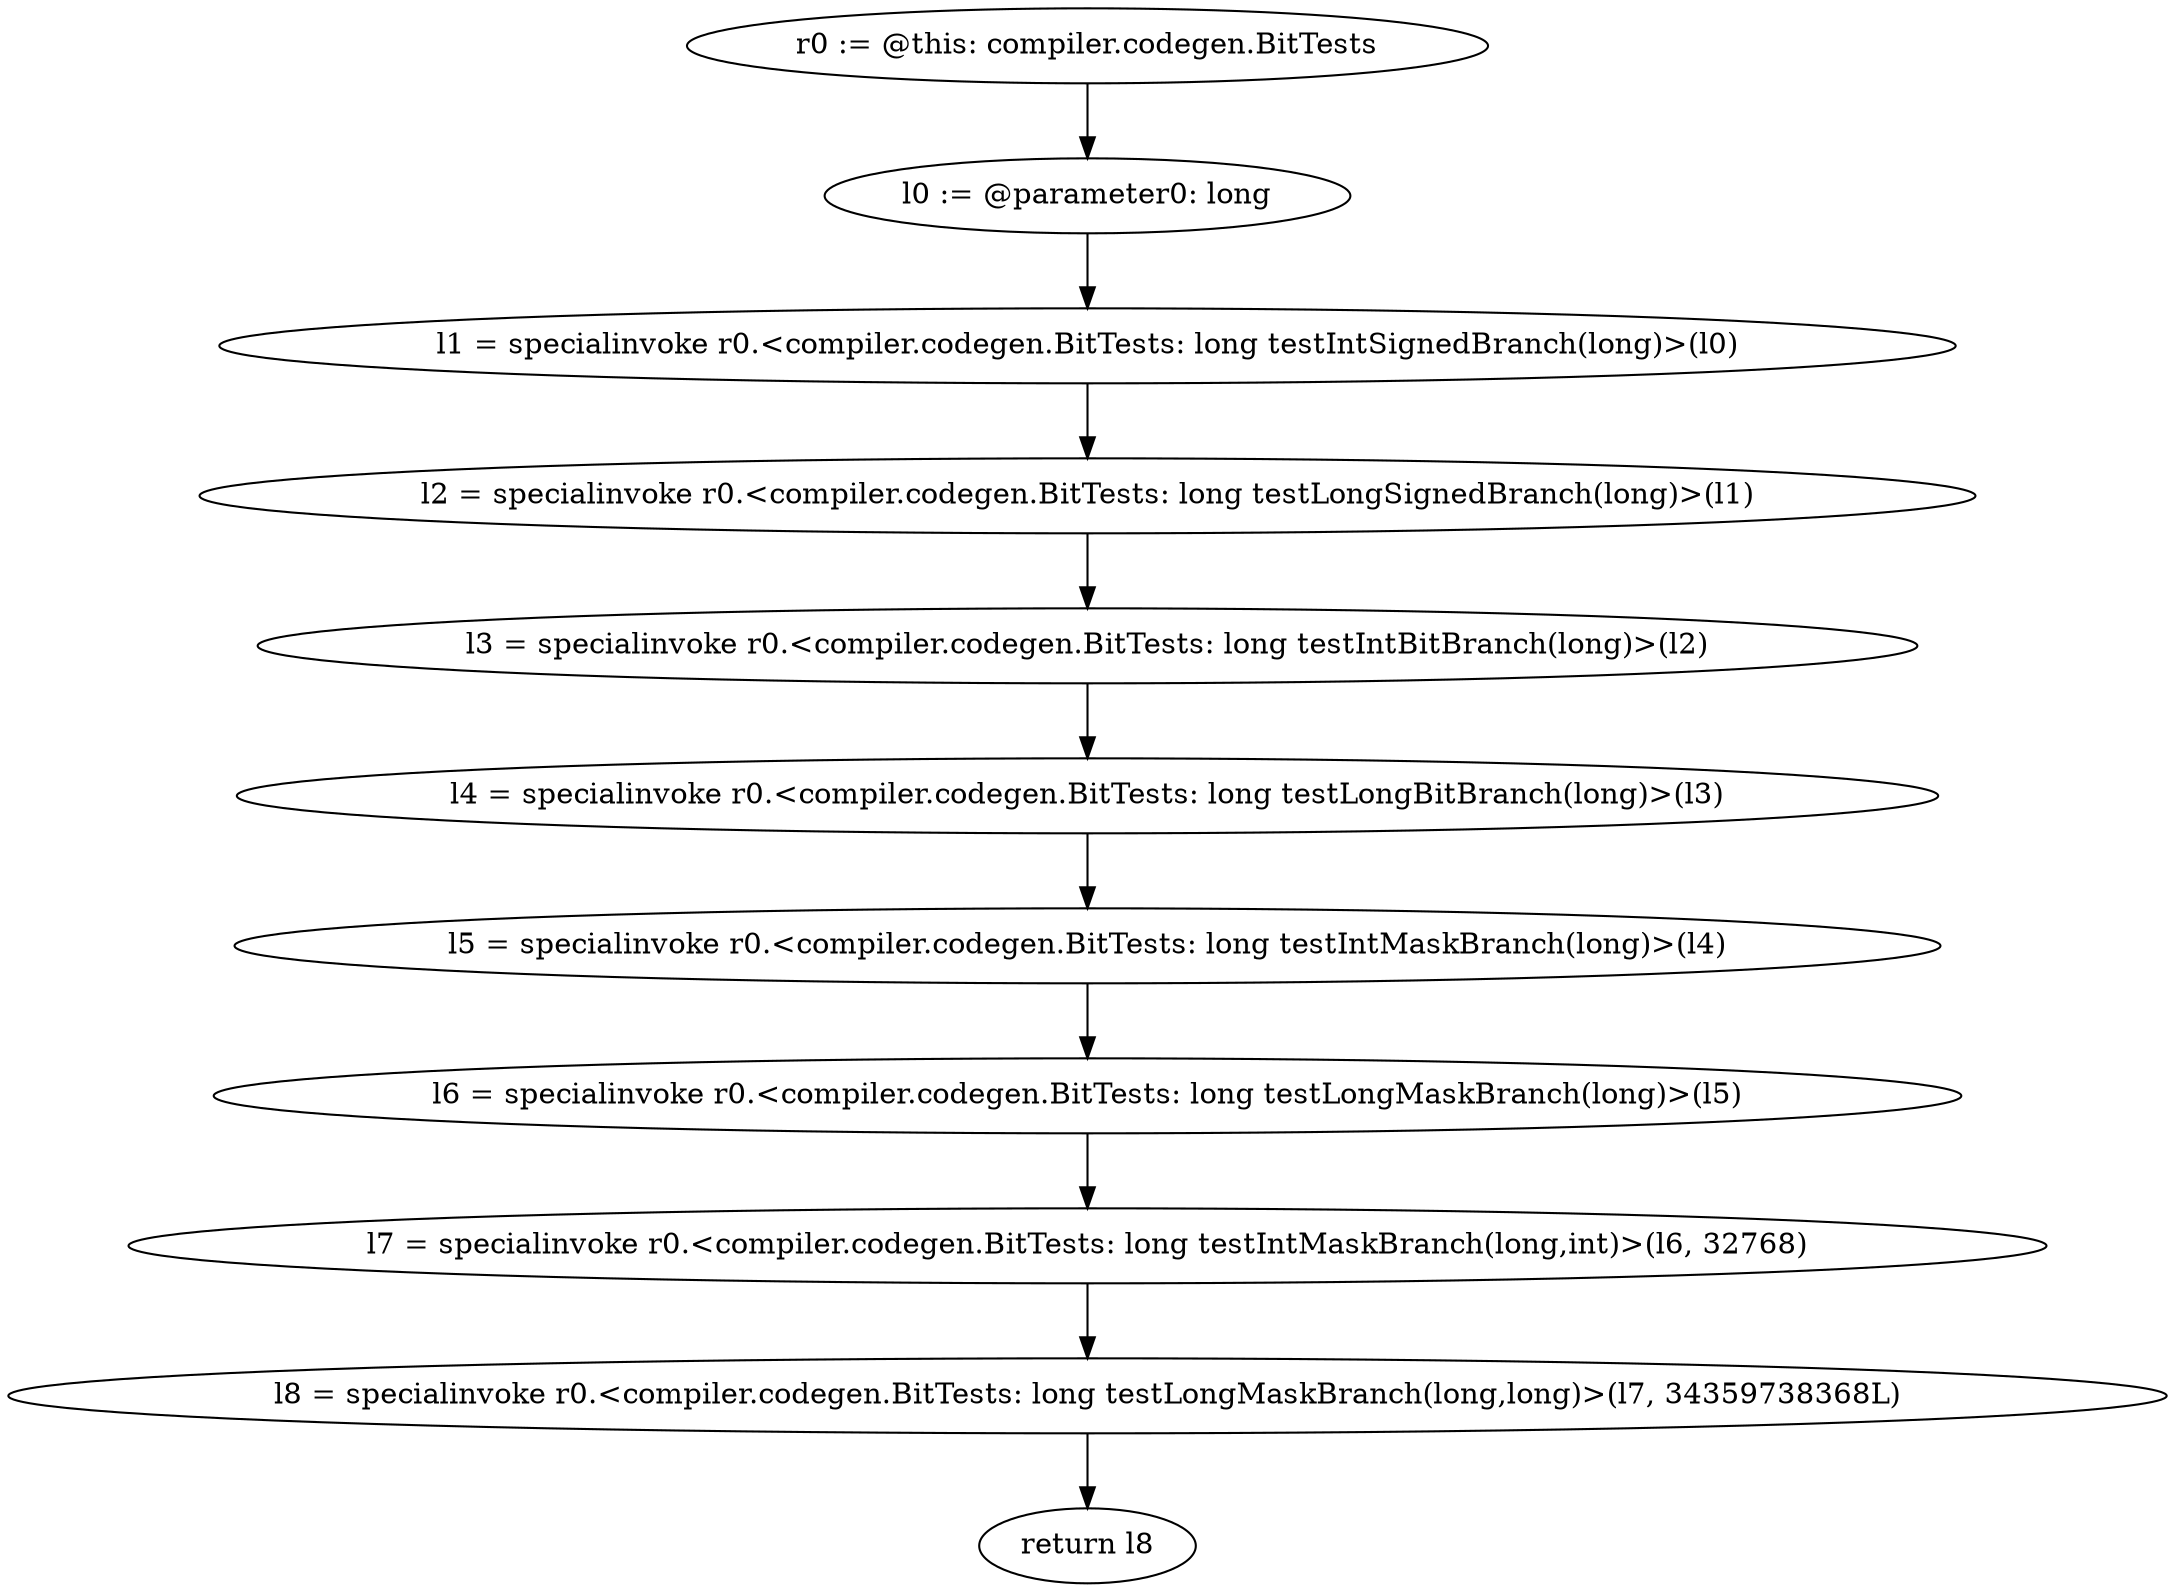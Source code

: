 digraph "unitGraph" {
    "r0 := @this: compiler.codegen.BitTests"
    "l0 := @parameter0: long"
    "l1 = specialinvoke r0.<compiler.codegen.BitTests: long testIntSignedBranch(long)>(l0)"
    "l2 = specialinvoke r0.<compiler.codegen.BitTests: long testLongSignedBranch(long)>(l1)"
    "l3 = specialinvoke r0.<compiler.codegen.BitTests: long testIntBitBranch(long)>(l2)"
    "l4 = specialinvoke r0.<compiler.codegen.BitTests: long testLongBitBranch(long)>(l3)"
    "l5 = specialinvoke r0.<compiler.codegen.BitTests: long testIntMaskBranch(long)>(l4)"
    "l6 = specialinvoke r0.<compiler.codegen.BitTests: long testLongMaskBranch(long)>(l5)"
    "l7 = specialinvoke r0.<compiler.codegen.BitTests: long testIntMaskBranch(long,int)>(l6, 32768)"
    "l8 = specialinvoke r0.<compiler.codegen.BitTests: long testLongMaskBranch(long,long)>(l7, 34359738368L)"
    "return l8"
    "r0 := @this: compiler.codegen.BitTests"->"l0 := @parameter0: long";
    "l0 := @parameter0: long"->"l1 = specialinvoke r0.<compiler.codegen.BitTests: long testIntSignedBranch(long)>(l0)";
    "l1 = specialinvoke r0.<compiler.codegen.BitTests: long testIntSignedBranch(long)>(l0)"->"l2 = specialinvoke r0.<compiler.codegen.BitTests: long testLongSignedBranch(long)>(l1)";
    "l2 = specialinvoke r0.<compiler.codegen.BitTests: long testLongSignedBranch(long)>(l1)"->"l3 = specialinvoke r0.<compiler.codegen.BitTests: long testIntBitBranch(long)>(l2)";
    "l3 = specialinvoke r0.<compiler.codegen.BitTests: long testIntBitBranch(long)>(l2)"->"l4 = specialinvoke r0.<compiler.codegen.BitTests: long testLongBitBranch(long)>(l3)";
    "l4 = specialinvoke r0.<compiler.codegen.BitTests: long testLongBitBranch(long)>(l3)"->"l5 = specialinvoke r0.<compiler.codegen.BitTests: long testIntMaskBranch(long)>(l4)";
    "l5 = specialinvoke r0.<compiler.codegen.BitTests: long testIntMaskBranch(long)>(l4)"->"l6 = specialinvoke r0.<compiler.codegen.BitTests: long testLongMaskBranch(long)>(l5)";
    "l6 = specialinvoke r0.<compiler.codegen.BitTests: long testLongMaskBranch(long)>(l5)"->"l7 = specialinvoke r0.<compiler.codegen.BitTests: long testIntMaskBranch(long,int)>(l6, 32768)";
    "l7 = specialinvoke r0.<compiler.codegen.BitTests: long testIntMaskBranch(long,int)>(l6, 32768)"->"l8 = specialinvoke r0.<compiler.codegen.BitTests: long testLongMaskBranch(long,long)>(l7, 34359738368L)";
    "l8 = specialinvoke r0.<compiler.codegen.BitTests: long testLongMaskBranch(long,long)>(l7, 34359738368L)"->"return l8";
}
